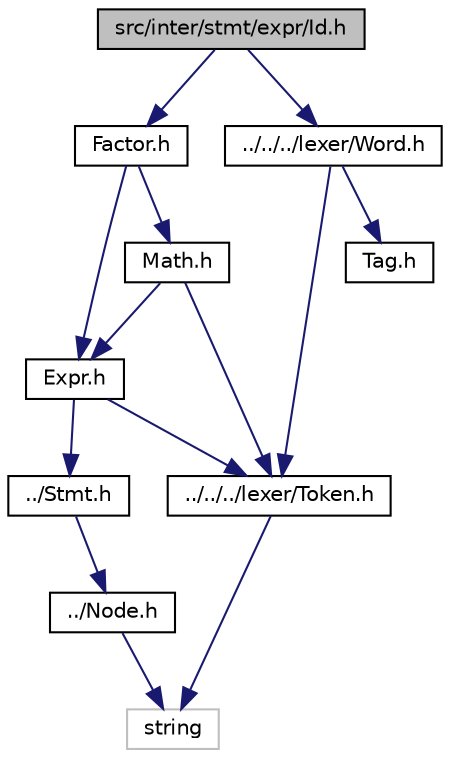 digraph "src/inter/stmt/expr/Id.h"
{
  edge [fontname="Helvetica",fontsize="10",labelfontname="Helvetica",labelfontsize="10"];
  node [fontname="Helvetica",fontsize="10",shape=record];
  Node0 [label="src/inter/stmt/expr/Id.h",height=0.2,width=0.4,color="black", fillcolor="grey75", style="filled", fontcolor="black"];
  Node0 -> Node1 [color="midnightblue",fontsize="10",style="solid",fontname="Helvetica"];
  Node1 [label="Factor.h",height=0.2,width=0.4,color="black", fillcolor="white", style="filled",URL="$_factor_8h.html"];
  Node1 -> Node2 [color="midnightblue",fontsize="10",style="solid",fontname="Helvetica"];
  Node2 [label="Expr.h",height=0.2,width=0.4,color="black", fillcolor="white", style="filled",URL="$_expr_8h.html"];
  Node2 -> Node3 [color="midnightblue",fontsize="10",style="solid",fontname="Helvetica"];
  Node3 [label="../Stmt.h",height=0.2,width=0.4,color="black", fillcolor="white", style="filled",URL="$_stmt_8h.html"];
  Node3 -> Node4 [color="midnightblue",fontsize="10",style="solid",fontname="Helvetica"];
  Node4 [label="../Node.h",height=0.2,width=0.4,color="black", fillcolor="white", style="filled",URL="$_node_8h.html"];
  Node4 -> Node5 [color="midnightblue",fontsize="10",style="solid",fontname="Helvetica"];
  Node5 [label="string",height=0.2,width=0.4,color="grey75", fillcolor="white", style="filled"];
  Node2 -> Node6 [color="midnightblue",fontsize="10",style="solid",fontname="Helvetica"];
  Node6 [label="../../../lexer/Token.h",height=0.2,width=0.4,color="black", fillcolor="white", style="filled",URL="$_token_8h.html"];
  Node6 -> Node5 [color="midnightblue",fontsize="10",style="solid",fontname="Helvetica"];
  Node1 -> Node7 [color="midnightblue",fontsize="10",style="solid",fontname="Helvetica"];
  Node7 [label="Math.h",height=0.2,width=0.4,color="black", fillcolor="white", style="filled",URL="$_math_8h.html"];
  Node7 -> Node6 [color="midnightblue",fontsize="10",style="solid",fontname="Helvetica"];
  Node7 -> Node2 [color="midnightblue",fontsize="10",style="solid",fontname="Helvetica"];
  Node0 -> Node8 [color="midnightblue",fontsize="10",style="solid",fontname="Helvetica"];
  Node8 [label="../../../lexer/Word.h",height=0.2,width=0.4,color="black", fillcolor="white", style="filled",URL="$_word_8h.html"];
  Node8 -> Node6 [color="midnightblue",fontsize="10",style="solid",fontname="Helvetica"];
  Node8 -> Node9 [color="midnightblue",fontsize="10",style="solid",fontname="Helvetica"];
  Node9 [label="Tag.h",height=0.2,width=0.4,color="black", fillcolor="white", style="filled",URL="$_tag_8h.html"];
}
